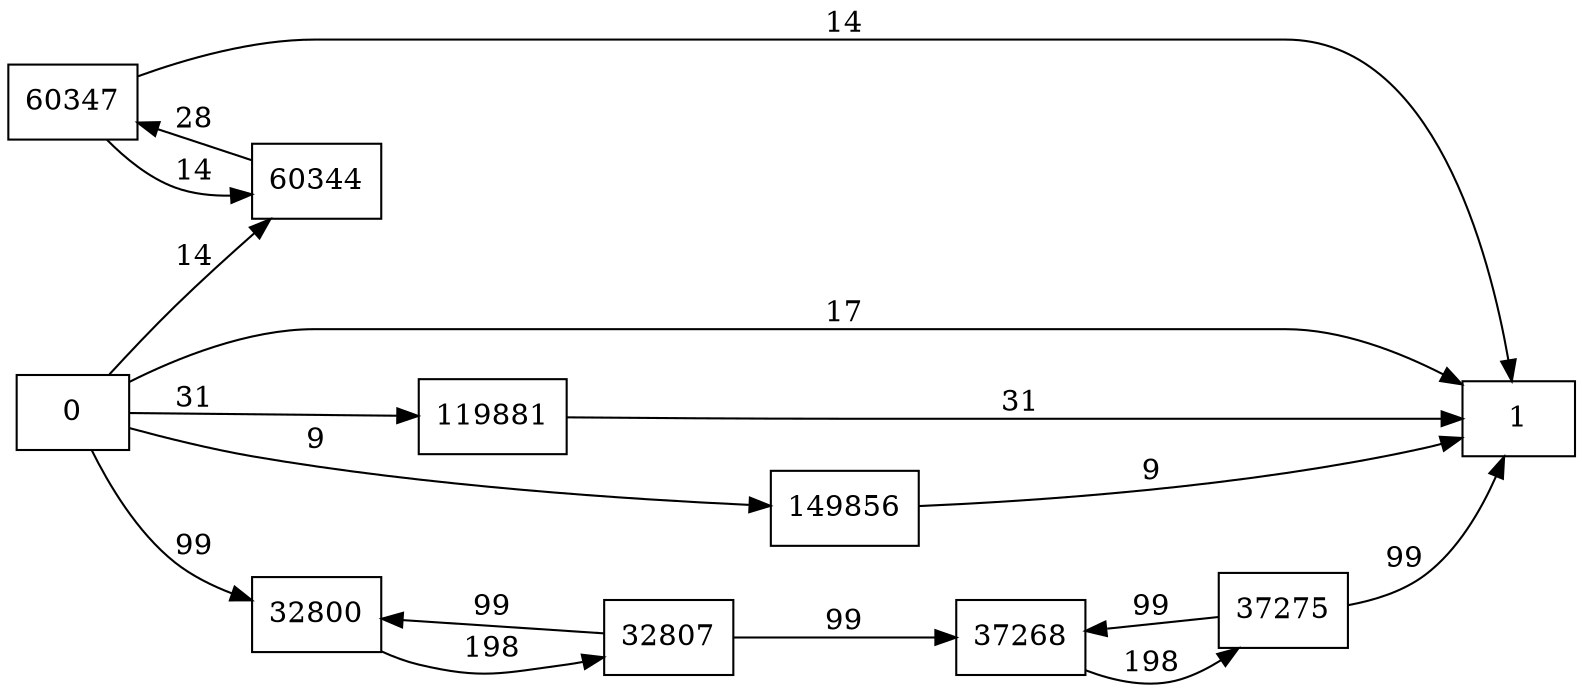 digraph {
	graph [rankdir=LR]
	node [shape=rectangle]
	32800 -> 32807 [label=198]
	32807 -> 32800 [label=99]
	32807 -> 37268 [label=99]
	37268 -> 37275 [label=198]
	37275 -> 37268 [label=99]
	37275 -> 1 [label=99]
	60344 -> 60347 [label=28]
	60347 -> 60344 [label=14]
	60347 -> 1 [label=14]
	119881 -> 1 [label=31]
	149856 -> 1 [label=9]
	0 -> 1 [label=17]
	0 -> 32800 [label=99]
	0 -> 60344 [label=14]
	0 -> 119881 [label=31]
	0 -> 149856 [label=9]
}
